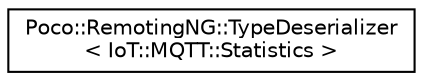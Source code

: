digraph "Graphical Class Hierarchy"
{
 // LATEX_PDF_SIZE
  edge [fontname="Helvetica",fontsize="10",labelfontname="Helvetica",labelfontsize="10"];
  node [fontname="Helvetica",fontsize="10",shape=record];
  rankdir="LR";
  Node0 [label="Poco::RemotingNG::TypeDeserializer\l\< IoT::MQTT::Statistics \>",height=0.2,width=0.4,color="black", fillcolor="white", style="filled",URL="$classPoco_1_1RemotingNG_1_1TypeDeserializer_3_01IoT_1_1MQTT_1_1Statistics_01_4.html",tooltip=" "];
}
